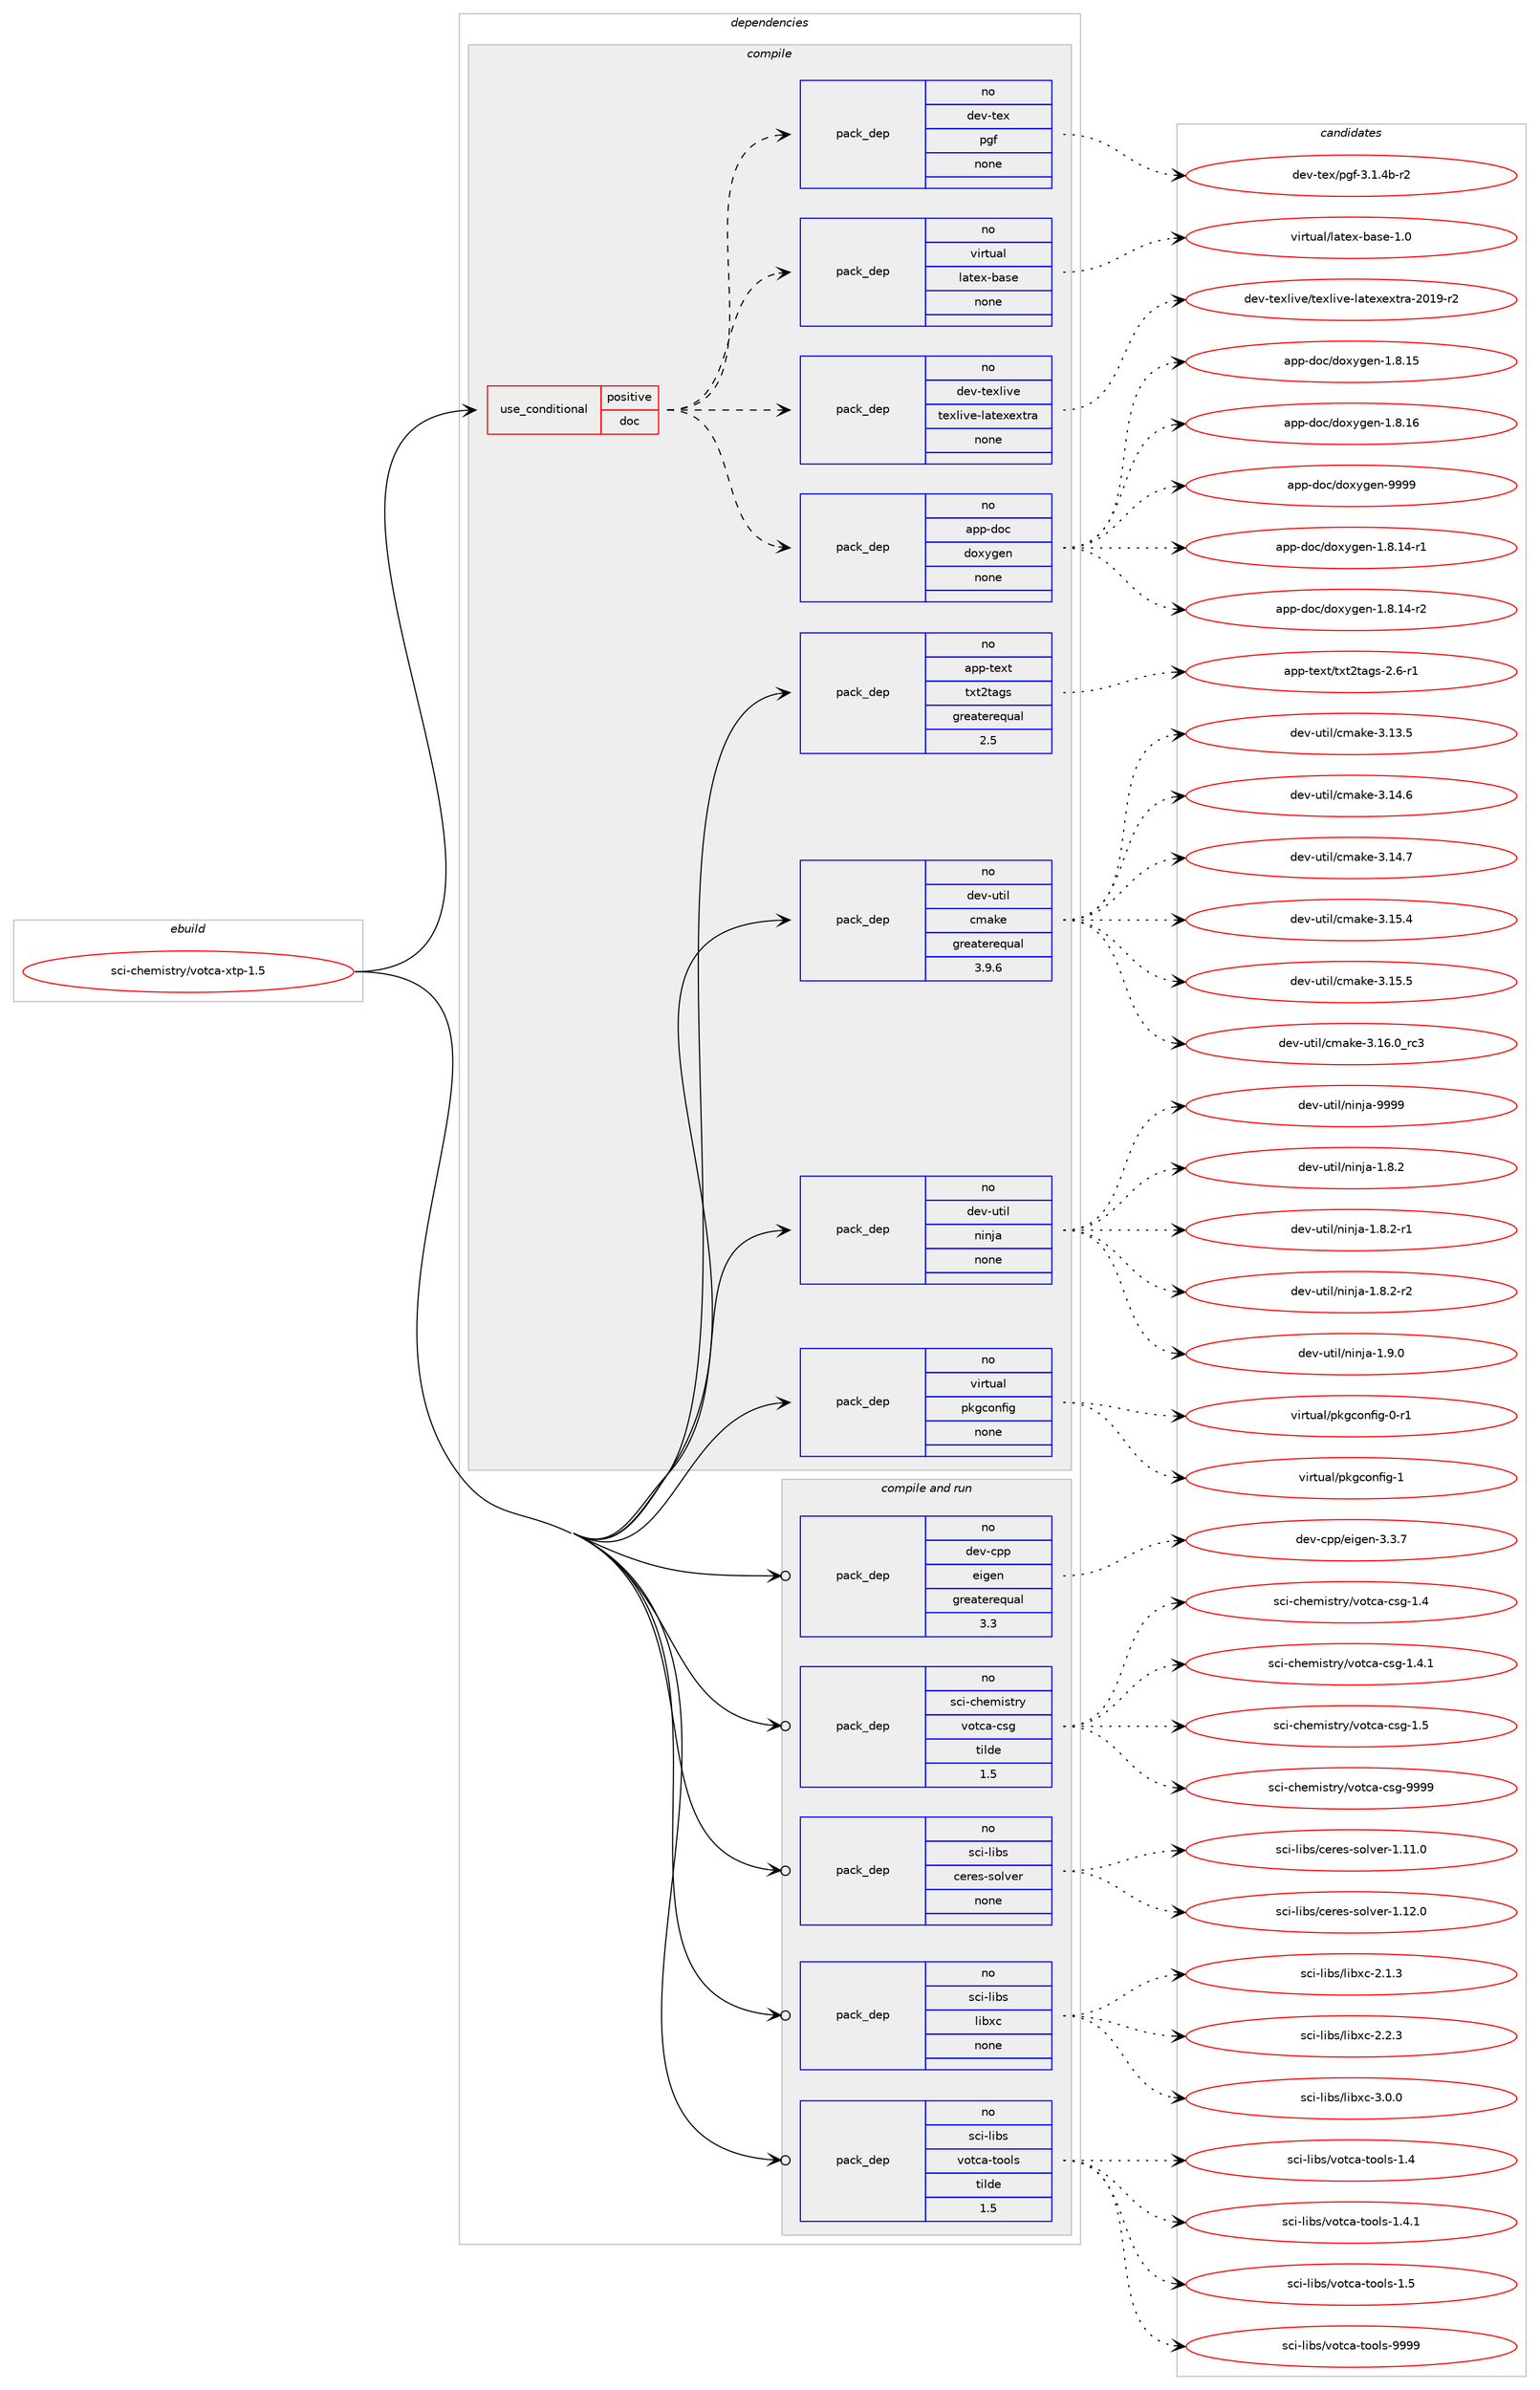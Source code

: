 digraph prolog {

# *************
# Graph options
# *************

newrank=true;
concentrate=true;
compound=true;
graph [rankdir=LR,fontname=Helvetica,fontsize=10,ranksep=1.5];#, ranksep=2.5, nodesep=0.2];
edge  [arrowhead=vee];
node  [fontname=Helvetica,fontsize=10];

# **********
# The ebuild
# **********

subgraph cluster_leftcol {
color=gray;
rank=same;
label=<<i>ebuild</i>>;
id [label="sci-chemistry/votca-xtp-1.5", color=red, width=4, href="../sci-chemistry/votca-xtp-1.5.svg"];
}

# ****************
# The dependencies
# ****************

subgraph cluster_midcol {
color=gray;
label=<<i>dependencies</i>>;
subgraph cluster_compile {
fillcolor="#eeeeee";
style=filled;
label=<<i>compile</i>>;
subgraph cond207111 {
dependency852468 [label=<<TABLE BORDER="0" CELLBORDER="1" CELLSPACING="0" CELLPADDING="4"><TR><TD ROWSPAN="3" CELLPADDING="10">use_conditional</TD></TR><TR><TD>positive</TD></TR><TR><TD>doc</TD></TR></TABLE>>, shape=none, color=red];
subgraph pack630310 {
dependency852469 [label=<<TABLE BORDER="0" CELLBORDER="1" CELLSPACING="0" CELLPADDING="4" WIDTH="220"><TR><TD ROWSPAN="6" CELLPADDING="30">pack_dep</TD></TR><TR><TD WIDTH="110">no</TD></TR><TR><TD>app-doc</TD></TR><TR><TD>doxygen</TD></TR><TR><TD>none</TD></TR><TR><TD></TD></TR></TABLE>>, shape=none, color=blue];
}
dependency852468:e -> dependency852469:w [weight=20,style="dashed",arrowhead="vee"];
subgraph pack630311 {
dependency852470 [label=<<TABLE BORDER="0" CELLBORDER="1" CELLSPACING="0" CELLPADDING="4" WIDTH="220"><TR><TD ROWSPAN="6" CELLPADDING="30">pack_dep</TD></TR><TR><TD WIDTH="110">no</TD></TR><TR><TD>dev-texlive</TD></TR><TR><TD>texlive-latexextra</TD></TR><TR><TD>none</TD></TR><TR><TD></TD></TR></TABLE>>, shape=none, color=blue];
}
dependency852468:e -> dependency852470:w [weight=20,style="dashed",arrowhead="vee"];
subgraph pack630312 {
dependency852471 [label=<<TABLE BORDER="0" CELLBORDER="1" CELLSPACING="0" CELLPADDING="4" WIDTH="220"><TR><TD ROWSPAN="6" CELLPADDING="30">pack_dep</TD></TR><TR><TD WIDTH="110">no</TD></TR><TR><TD>virtual</TD></TR><TR><TD>latex-base</TD></TR><TR><TD>none</TD></TR><TR><TD></TD></TR></TABLE>>, shape=none, color=blue];
}
dependency852468:e -> dependency852471:w [weight=20,style="dashed",arrowhead="vee"];
subgraph pack630313 {
dependency852472 [label=<<TABLE BORDER="0" CELLBORDER="1" CELLSPACING="0" CELLPADDING="4" WIDTH="220"><TR><TD ROWSPAN="6" CELLPADDING="30">pack_dep</TD></TR><TR><TD WIDTH="110">no</TD></TR><TR><TD>dev-tex</TD></TR><TR><TD>pgf</TD></TR><TR><TD>none</TD></TR><TR><TD></TD></TR></TABLE>>, shape=none, color=blue];
}
dependency852468:e -> dependency852472:w [weight=20,style="dashed",arrowhead="vee"];
}
id:e -> dependency852468:w [weight=20,style="solid",arrowhead="vee"];
subgraph pack630314 {
dependency852473 [label=<<TABLE BORDER="0" CELLBORDER="1" CELLSPACING="0" CELLPADDING="4" WIDTH="220"><TR><TD ROWSPAN="6" CELLPADDING="30">pack_dep</TD></TR><TR><TD WIDTH="110">no</TD></TR><TR><TD>app-text</TD></TR><TR><TD>txt2tags</TD></TR><TR><TD>greaterequal</TD></TR><TR><TD>2.5</TD></TR></TABLE>>, shape=none, color=blue];
}
id:e -> dependency852473:w [weight=20,style="solid",arrowhead="vee"];
subgraph pack630315 {
dependency852474 [label=<<TABLE BORDER="0" CELLBORDER="1" CELLSPACING="0" CELLPADDING="4" WIDTH="220"><TR><TD ROWSPAN="6" CELLPADDING="30">pack_dep</TD></TR><TR><TD WIDTH="110">no</TD></TR><TR><TD>dev-util</TD></TR><TR><TD>cmake</TD></TR><TR><TD>greaterequal</TD></TR><TR><TD>3.9.6</TD></TR></TABLE>>, shape=none, color=blue];
}
id:e -> dependency852474:w [weight=20,style="solid",arrowhead="vee"];
subgraph pack630316 {
dependency852475 [label=<<TABLE BORDER="0" CELLBORDER="1" CELLSPACING="0" CELLPADDING="4" WIDTH="220"><TR><TD ROWSPAN="6" CELLPADDING="30">pack_dep</TD></TR><TR><TD WIDTH="110">no</TD></TR><TR><TD>dev-util</TD></TR><TR><TD>ninja</TD></TR><TR><TD>none</TD></TR><TR><TD></TD></TR></TABLE>>, shape=none, color=blue];
}
id:e -> dependency852475:w [weight=20,style="solid",arrowhead="vee"];
subgraph pack630317 {
dependency852476 [label=<<TABLE BORDER="0" CELLBORDER="1" CELLSPACING="0" CELLPADDING="4" WIDTH="220"><TR><TD ROWSPAN="6" CELLPADDING="30">pack_dep</TD></TR><TR><TD WIDTH="110">no</TD></TR><TR><TD>virtual</TD></TR><TR><TD>pkgconfig</TD></TR><TR><TD>none</TD></TR><TR><TD></TD></TR></TABLE>>, shape=none, color=blue];
}
id:e -> dependency852476:w [weight=20,style="solid",arrowhead="vee"];
}
subgraph cluster_compileandrun {
fillcolor="#eeeeee";
style=filled;
label=<<i>compile and run</i>>;
subgraph pack630318 {
dependency852477 [label=<<TABLE BORDER="0" CELLBORDER="1" CELLSPACING="0" CELLPADDING="4" WIDTH="220"><TR><TD ROWSPAN="6" CELLPADDING="30">pack_dep</TD></TR><TR><TD WIDTH="110">no</TD></TR><TR><TD>dev-cpp</TD></TR><TR><TD>eigen</TD></TR><TR><TD>greaterequal</TD></TR><TR><TD>3.3</TD></TR></TABLE>>, shape=none, color=blue];
}
id:e -> dependency852477:w [weight=20,style="solid",arrowhead="odotvee"];
subgraph pack630319 {
dependency852478 [label=<<TABLE BORDER="0" CELLBORDER="1" CELLSPACING="0" CELLPADDING="4" WIDTH="220"><TR><TD ROWSPAN="6" CELLPADDING="30">pack_dep</TD></TR><TR><TD WIDTH="110">no</TD></TR><TR><TD>sci-chemistry</TD></TR><TR><TD>votca-csg</TD></TR><TR><TD>tilde</TD></TR><TR><TD>1.5</TD></TR></TABLE>>, shape=none, color=blue];
}
id:e -> dependency852478:w [weight=20,style="solid",arrowhead="odotvee"];
subgraph pack630320 {
dependency852479 [label=<<TABLE BORDER="0" CELLBORDER="1" CELLSPACING="0" CELLPADDING="4" WIDTH="220"><TR><TD ROWSPAN="6" CELLPADDING="30">pack_dep</TD></TR><TR><TD WIDTH="110">no</TD></TR><TR><TD>sci-libs</TD></TR><TR><TD>ceres-solver</TD></TR><TR><TD>none</TD></TR><TR><TD></TD></TR></TABLE>>, shape=none, color=blue];
}
id:e -> dependency852479:w [weight=20,style="solid",arrowhead="odotvee"];
subgraph pack630321 {
dependency852480 [label=<<TABLE BORDER="0" CELLBORDER="1" CELLSPACING="0" CELLPADDING="4" WIDTH="220"><TR><TD ROWSPAN="6" CELLPADDING="30">pack_dep</TD></TR><TR><TD WIDTH="110">no</TD></TR><TR><TD>sci-libs</TD></TR><TR><TD>libxc</TD></TR><TR><TD>none</TD></TR><TR><TD></TD></TR></TABLE>>, shape=none, color=blue];
}
id:e -> dependency852480:w [weight=20,style="solid",arrowhead="odotvee"];
subgraph pack630322 {
dependency852481 [label=<<TABLE BORDER="0" CELLBORDER="1" CELLSPACING="0" CELLPADDING="4" WIDTH="220"><TR><TD ROWSPAN="6" CELLPADDING="30">pack_dep</TD></TR><TR><TD WIDTH="110">no</TD></TR><TR><TD>sci-libs</TD></TR><TR><TD>votca-tools</TD></TR><TR><TD>tilde</TD></TR><TR><TD>1.5</TD></TR></TABLE>>, shape=none, color=blue];
}
id:e -> dependency852481:w [weight=20,style="solid",arrowhead="odotvee"];
}
subgraph cluster_run {
fillcolor="#eeeeee";
style=filled;
label=<<i>run</i>>;
}
}

# **************
# The candidates
# **************

subgraph cluster_choices {
rank=same;
color=gray;
label=<<i>candidates</i>>;

subgraph choice630310 {
color=black;
nodesep=1;
choice97112112451001119947100111120121103101110454946564649524511449 [label="app-doc/doxygen-1.8.14-r1", color=red, width=4,href="../app-doc/doxygen-1.8.14-r1.svg"];
choice97112112451001119947100111120121103101110454946564649524511450 [label="app-doc/doxygen-1.8.14-r2", color=red, width=4,href="../app-doc/doxygen-1.8.14-r2.svg"];
choice9711211245100111994710011112012110310111045494656464953 [label="app-doc/doxygen-1.8.15", color=red, width=4,href="../app-doc/doxygen-1.8.15.svg"];
choice9711211245100111994710011112012110310111045494656464954 [label="app-doc/doxygen-1.8.16", color=red, width=4,href="../app-doc/doxygen-1.8.16.svg"];
choice971121124510011199471001111201211031011104557575757 [label="app-doc/doxygen-9999", color=red, width=4,href="../app-doc/doxygen-9999.svg"];
dependency852469:e -> choice97112112451001119947100111120121103101110454946564649524511449:w [style=dotted,weight="100"];
dependency852469:e -> choice97112112451001119947100111120121103101110454946564649524511450:w [style=dotted,weight="100"];
dependency852469:e -> choice9711211245100111994710011112012110310111045494656464953:w [style=dotted,weight="100"];
dependency852469:e -> choice9711211245100111994710011112012110310111045494656464954:w [style=dotted,weight="100"];
dependency852469:e -> choice971121124510011199471001111201211031011104557575757:w [style=dotted,weight="100"];
}
subgraph choice630311 {
color=black;
nodesep=1;
choice100101118451161011201081051181014711610112010810511810145108971161011201011201161149745504849574511450 [label="dev-texlive/texlive-latexextra-2019-r2", color=red, width=4,href="../dev-texlive/texlive-latexextra-2019-r2.svg"];
dependency852470:e -> choice100101118451161011201081051181014711610112010810511810145108971161011201011201161149745504849574511450:w [style=dotted,weight="100"];
}
subgraph choice630312 {
color=black;
nodesep=1;
choice11810511411611797108471089711610112045989711510145494648 [label="virtual/latex-base-1.0", color=red, width=4,href="../virtual/latex-base-1.0.svg"];
dependency852471:e -> choice11810511411611797108471089711610112045989711510145494648:w [style=dotted,weight="100"];
}
subgraph choice630313 {
color=black;
nodesep=1;
choice1001011184511610112047112103102455146494652984511450 [label="dev-tex/pgf-3.1.4b-r2", color=red, width=4,href="../dev-tex/pgf-3.1.4b-r2.svg"];
dependency852472:e -> choice1001011184511610112047112103102455146494652984511450:w [style=dotted,weight="100"];
}
subgraph choice630314 {
color=black;
nodesep=1;
choice9711211245116101120116471161201165011697103115455046544511449 [label="app-text/txt2tags-2.6-r1", color=red, width=4,href="../app-text/txt2tags-2.6-r1.svg"];
dependency852473:e -> choice9711211245116101120116471161201165011697103115455046544511449:w [style=dotted,weight="100"];
}
subgraph choice630315 {
color=black;
nodesep=1;
choice1001011184511711610510847991099710710145514649514653 [label="dev-util/cmake-3.13.5", color=red, width=4,href="../dev-util/cmake-3.13.5.svg"];
choice1001011184511711610510847991099710710145514649524654 [label="dev-util/cmake-3.14.6", color=red, width=4,href="../dev-util/cmake-3.14.6.svg"];
choice1001011184511711610510847991099710710145514649524655 [label="dev-util/cmake-3.14.7", color=red, width=4,href="../dev-util/cmake-3.14.7.svg"];
choice1001011184511711610510847991099710710145514649534652 [label="dev-util/cmake-3.15.4", color=red, width=4,href="../dev-util/cmake-3.15.4.svg"];
choice1001011184511711610510847991099710710145514649534653 [label="dev-util/cmake-3.15.5", color=red, width=4,href="../dev-util/cmake-3.15.5.svg"];
choice1001011184511711610510847991099710710145514649544648951149951 [label="dev-util/cmake-3.16.0_rc3", color=red, width=4,href="../dev-util/cmake-3.16.0_rc3.svg"];
dependency852474:e -> choice1001011184511711610510847991099710710145514649514653:w [style=dotted,weight="100"];
dependency852474:e -> choice1001011184511711610510847991099710710145514649524654:w [style=dotted,weight="100"];
dependency852474:e -> choice1001011184511711610510847991099710710145514649524655:w [style=dotted,weight="100"];
dependency852474:e -> choice1001011184511711610510847991099710710145514649534652:w [style=dotted,weight="100"];
dependency852474:e -> choice1001011184511711610510847991099710710145514649534653:w [style=dotted,weight="100"];
dependency852474:e -> choice1001011184511711610510847991099710710145514649544648951149951:w [style=dotted,weight="100"];
}
subgraph choice630316 {
color=black;
nodesep=1;
choice100101118451171161051084711010511010697454946564650 [label="dev-util/ninja-1.8.2", color=red, width=4,href="../dev-util/ninja-1.8.2.svg"];
choice1001011184511711610510847110105110106974549465646504511449 [label="dev-util/ninja-1.8.2-r1", color=red, width=4,href="../dev-util/ninja-1.8.2-r1.svg"];
choice1001011184511711610510847110105110106974549465646504511450 [label="dev-util/ninja-1.8.2-r2", color=red, width=4,href="../dev-util/ninja-1.8.2-r2.svg"];
choice100101118451171161051084711010511010697454946574648 [label="dev-util/ninja-1.9.0", color=red, width=4,href="../dev-util/ninja-1.9.0.svg"];
choice1001011184511711610510847110105110106974557575757 [label="dev-util/ninja-9999", color=red, width=4,href="../dev-util/ninja-9999.svg"];
dependency852475:e -> choice100101118451171161051084711010511010697454946564650:w [style=dotted,weight="100"];
dependency852475:e -> choice1001011184511711610510847110105110106974549465646504511449:w [style=dotted,weight="100"];
dependency852475:e -> choice1001011184511711610510847110105110106974549465646504511450:w [style=dotted,weight="100"];
dependency852475:e -> choice100101118451171161051084711010511010697454946574648:w [style=dotted,weight="100"];
dependency852475:e -> choice1001011184511711610510847110105110106974557575757:w [style=dotted,weight="100"];
}
subgraph choice630317 {
color=black;
nodesep=1;
choice11810511411611797108471121071039911111010210510345484511449 [label="virtual/pkgconfig-0-r1", color=red, width=4,href="../virtual/pkgconfig-0-r1.svg"];
choice1181051141161179710847112107103991111101021051034549 [label="virtual/pkgconfig-1", color=red, width=4,href="../virtual/pkgconfig-1.svg"];
dependency852476:e -> choice11810511411611797108471121071039911111010210510345484511449:w [style=dotted,weight="100"];
dependency852476:e -> choice1181051141161179710847112107103991111101021051034549:w [style=dotted,weight="100"];
}
subgraph choice630318 {
color=black;
nodesep=1;
choice100101118459911211247101105103101110455146514655 [label="dev-cpp/eigen-3.3.7", color=red, width=4,href="../dev-cpp/eigen-3.3.7.svg"];
dependency852477:e -> choice100101118459911211247101105103101110455146514655:w [style=dotted,weight="100"];
}
subgraph choice630319 {
color=black;
nodesep=1;
choice115991054599104101109105115116114121471181111169997459911510345494652 [label="sci-chemistry/votca-csg-1.4", color=red, width=4,href="../sci-chemistry/votca-csg-1.4.svg"];
choice1159910545991041011091051151161141214711811111699974599115103454946524649 [label="sci-chemistry/votca-csg-1.4.1", color=red, width=4,href="../sci-chemistry/votca-csg-1.4.1.svg"];
choice115991054599104101109105115116114121471181111169997459911510345494653 [label="sci-chemistry/votca-csg-1.5", color=red, width=4,href="../sci-chemistry/votca-csg-1.5.svg"];
choice11599105459910410110910511511611412147118111116999745991151034557575757 [label="sci-chemistry/votca-csg-9999", color=red, width=4,href="../sci-chemistry/votca-csg-9999.svg"];
dependency852478:e -> choice115991054599104101109105115116114121471181111169997459911510345494652:w [style=dotted,weight="100"];
dependency852478:e -> choice1159910545991041011091051151161141214711811111699974599115103454946524649:w [style=dotted,weight="100"];
dependency852478:e -> choice115991054599104101109105115116114121471181111169997459911510345494653:w [style=dotted,weight="100"];
dependency852478:e -> choice11599105459910410110910511511611412147118111116999745991151034557575757:w [style=dotted,weight="100"];
}
subgraph choice630320 {
color=black;
nodesep=1;
choice11599105451081059811547991011141011154511511110811810111445494649494648 [label="sci-libs/ceres-solver-1.11.0", color=red, width=4,href="../sci-libs/ceres-solver-1.11.0.svg"];
choice11599105451081059811547991011141011154511511110811810111445494649504648 [label="sci-libs/ceres-solver-1.12.0", color=red, width=4,href="../sci-libs/ceres-solver-1.12.0.svg"];
dependency852479:e -> choice11599105451081059811547991011141011154511511110811810111445494649494648:w [style=dotted,weight="100"];
dependency852479:e -> choice11599105451081059811547991011141011154511511110811810111445494649504648:w [style=dotted,weight="100"];
}
subgraph choice630321 {
color=black;
nodesep=1;
choice115991054510810598115471081059812099455046494651 [label="sci-libs/libxc-2.1.3", color=red, width=4,href="../sci-libs/libxc-2.1.3.svg"];
choice115991054510810598115471081059812099455046504651 [label="sci-libs/libxc-2.2.3", color=red, width=4,href="../sci-libs/libxc-2.2.3.svg"];
choice115991054510810598115471081059812099455146484648 [label="sci-libs/libxc-3.0.0", color=red, width=4,href="../sci-libs/libxc-3.0.0.svg"];
dependency852480:e -> choice115991054510810598115471081059812099455046494651:w [style=dotted,weight="100"];
dependency852480:e -> choice115991054510810598115471081059812099455046504651:w [style=dotted,weight="100"];
dependency852480:e -> choice115991054510810598115471081059812099455146484648:w [style=dotted,weight="100"];
}
subgraph choice630322 {
color=black;
nodesep=1;
choice1159910545108105981154711811111699974511611111110811545494652 [label="sci-libs/votca-tools-1.4", color=red, width=4,href="../sci-libs/votca-tools-1.4.svg"];
choice11599105451081059811547118111116999745116111111108115454946524649 [label="sci-libs/votca-tools-1.4.1", color=red, width=4,href="../sci-libs/votca-tools-1.4.1.svg"];
choice1159910545108105981154711811111699974511611111110811545494653 [label="sci-libs/votca-tools-1.5", color=red, width=4,href="../sci-libs/votca-tools-1.5.svg"];
choice115991054510810598115471181111169997451161111111081154557575757 [label="sci-libs/votca-tools-9999", color=red, width=4,href="../sci-libs/votca-tools-9999.svg"];
dependency852481:e -> choice1159910545108105981154711811111699974511611111110811545494652:w [style=dotted,weight="100"];
dependency852481:e -> choice11599105451081059811547118111116999745116111111108115454946524649:w [style=dotted,weight="100"];
dependency852481:e -> choice1159910545108105981154711811111699974511611111110811545494653:w [style=dotted,weight="100"];
dependency852481:e -> choice115991054510810598115471181111169997451161111111081154557575757:w [style=dotted,weight="100"];
}
}

}
